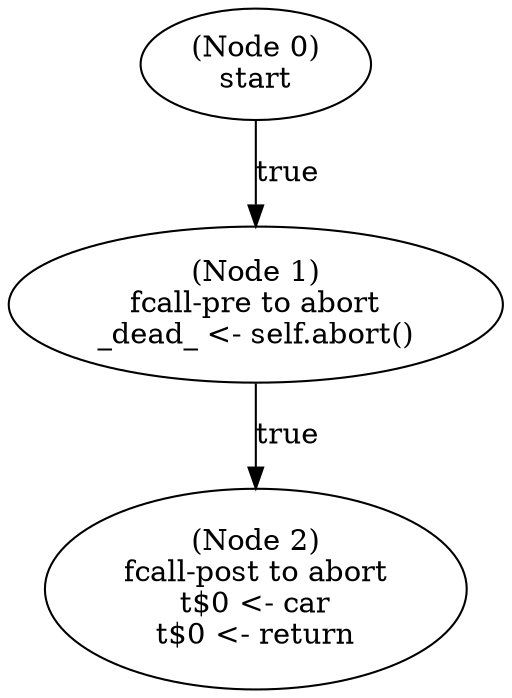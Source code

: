 digraph head_post {
  n0 [label="(Node 0)\nstart\n"];
 n0 -> n1 [label="true"];
  n1 [label="(Node 1)\nfcall-pre to abort\n_dead_ <- self.abort()\n"];
 n1 -> n2 [label="true"];
  n2 [label="(Node 2)\nfcall-post to abort\nt$0 <- car\nt$0 <- return\n"];
}
